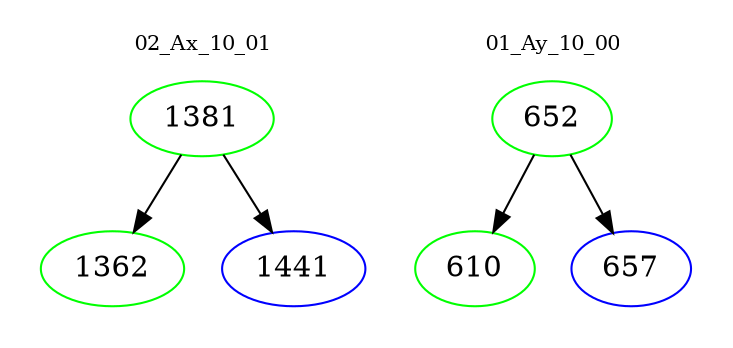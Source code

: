 digraph{
subgraph cluster_0 {
color = white
label = "02_Ax_10_01";
fontsize=10;
T0_1381 [label="1381", color="green"]
T0_1381 -> T0_1362 [color="black"]
T0_1362 [label="1362", color="green"]
T0_1381 -> T0_1441 [color="black"]
T0_1441 [label="1441", color="blue"]
}
subgraph cluster_1 {
color = white
label = "01_Ay_10_00";
fontsize=10;
T1_652 [label="652", color="green"]
T1_652 -> T1_610 [color="black"]
T1_610 [label="610", color="green"]
T1_652 -> T1_657 [color="black"]
T1_657 [label="657", color="blue"]
}
}
